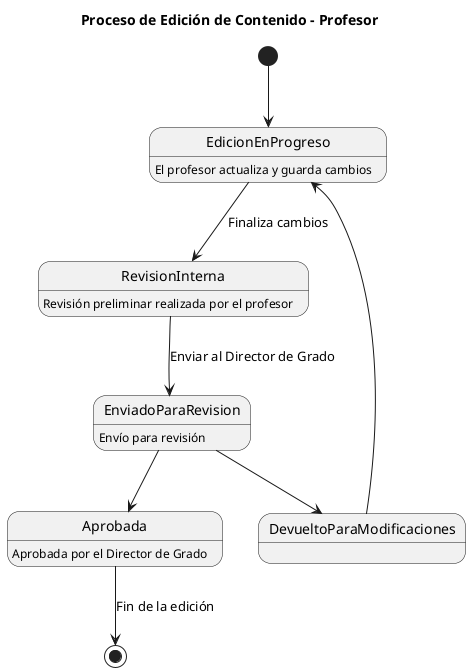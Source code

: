 @startuml Proceso_de_Edicion_Profesor
title Proceso de Edición de Contenido - Profesor

[*] --> EdicionEnProgreso
EdicionEnProgreso : El profesor actualiza y guarda cambios

EdicionEnProgreso --> RevisionInterna : Finaliza cambios
RevisionInterna : Revisión preliminar realizada por el profesor

RevisionInterna --> EnviadoParaRevision : Enviar al Director de Grado
EnviadoParaRevision : Envío para revisión

EnviadoParaRevision --> DevueltoParaModificaciones
EnviadoParaRevision --> Aprobada 
Aprobada : Aprobada por el Director de Grado
DevueltoParaModificaciones --> EdicionEnProgreso

Aprobada --> [*] : Fin de la edición


@enduml
